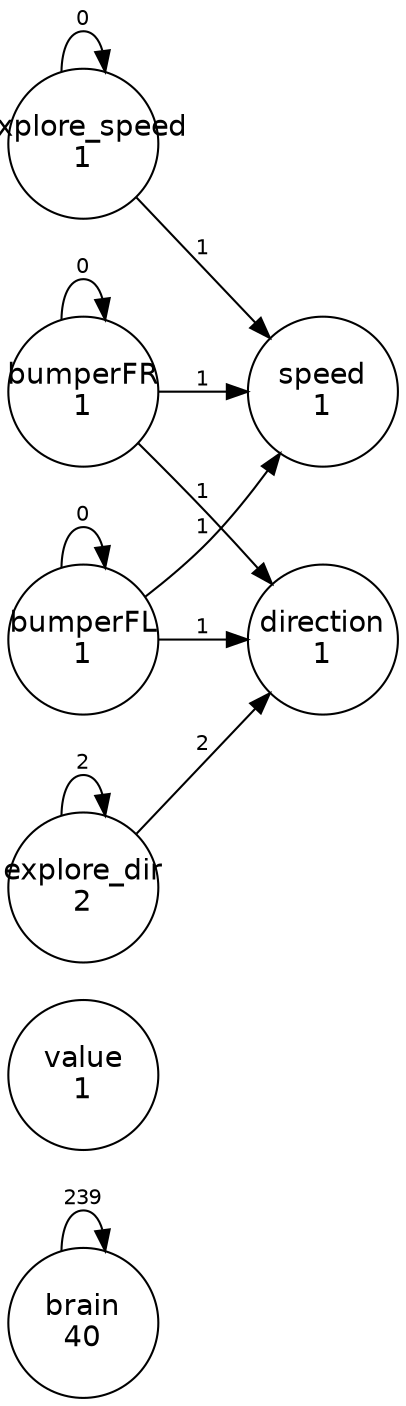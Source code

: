 digraph network {
rankdir=LR
node [fixedsize=true height=1 shape=circle fontname=Helvetica]
edge [fontsize=10 fontname=Helvetica]
n0 [label="brain\n40"]
n1 [label="value\n1"]
n2 [label="speed\n1"]
n3 [label="direction\n1"]
n4 [label="explore_speed\n1"]
n5 [label="explore_dir\n2"]
n6 [label="bumperFL\n1"]
n7 [label="bumperFR\n1"]
n0 -> n0 [label="239"]
n4 -> n4 [label="0"]
n4 -> n2 [label="1"]
n5 -> n5 [label="2"]
n5 -> n3 [label="2"]
n6 -> n6 [label="0"]
n6 -> n2 [label="1"]
n6 -> n3 [label="1"]
n7 -> n7 [label="0"]
n7 -> n2 [label="1"]
n7 -> n3 [label="1"]
}
